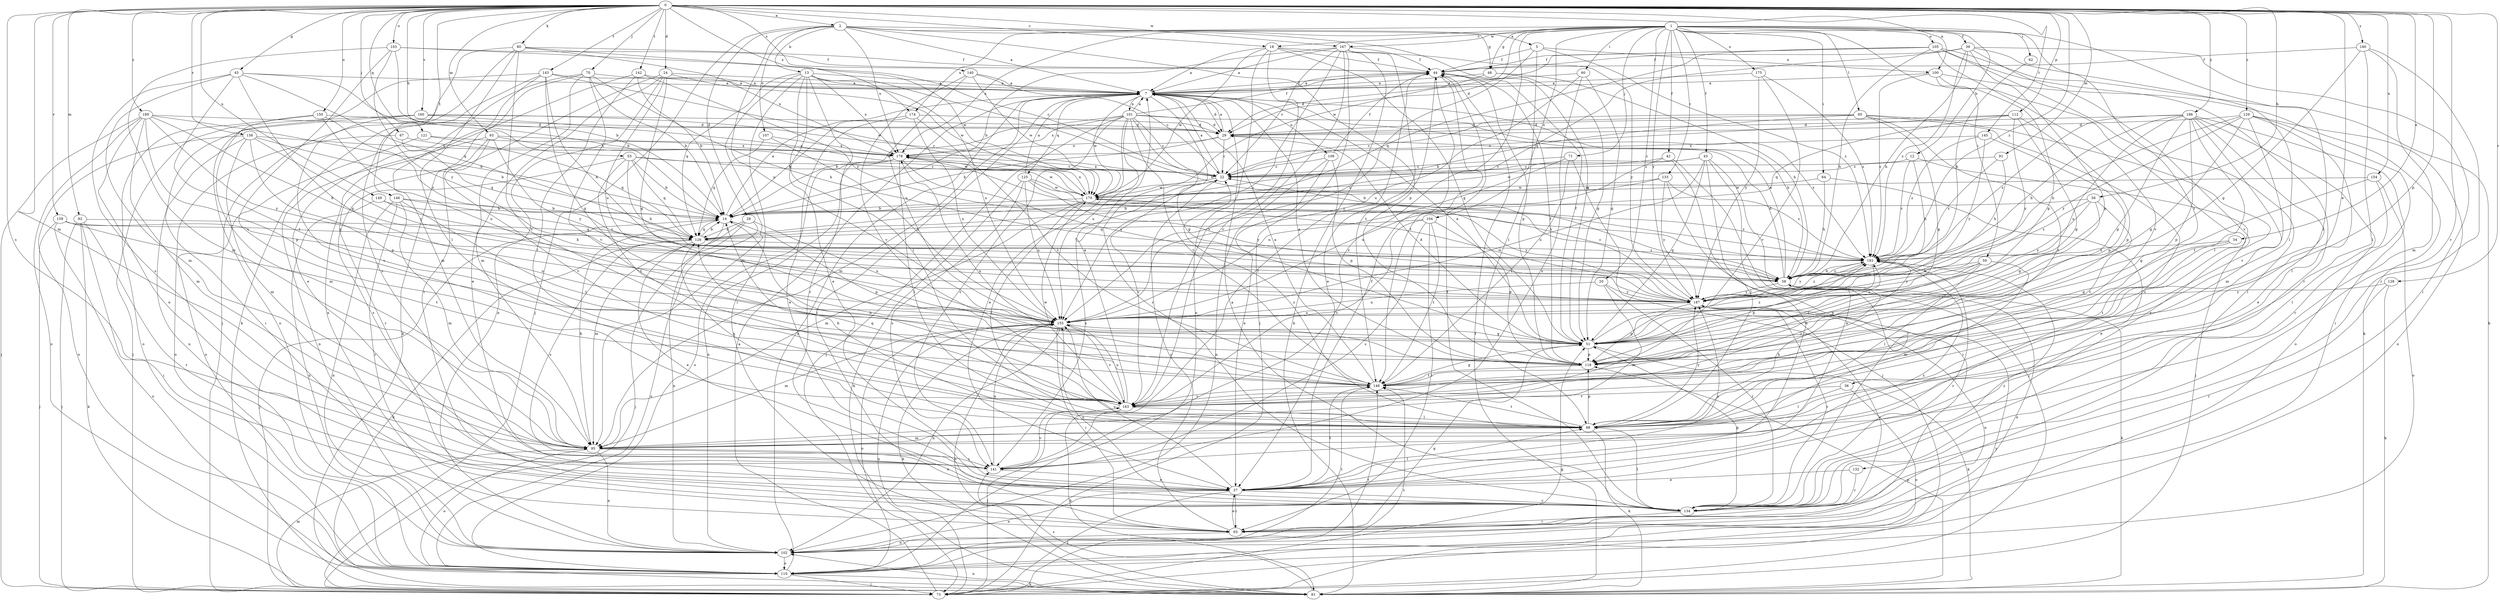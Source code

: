 strict digraph  {
0;
1;
2;
5;
7;
12;
13;
14;
18;
20;
22;
24;
28;
29;
34;
36;
37;
39;
42;
43;
44;
45;
48;
51;
53;
56;
58;
59;
60;
62;
64;
65;
67;
70;
71;
73;
80;
81;
85;
88;
91;
92;
93;
95;
100;
101;
102;
103;
104;
105;
107;
109;
110;
112;
118;
121;
125;
126;
128;
129;
132;
133;
134;
140;
141;
142;
143;
145;
146;
148;
149;
150;
154;
155;
158;
159;
160;
163;
167;
170;
174;
175;
178;
180;
186;
187;
189;
193;
0 -> 2  [label=a];
0 -> 18  [label=c];
0 -> 24  [label=d];
0 -> 34  [label=e];
0 -> 36  [label=e];
0 -> 45  [label=g];
0 -> 53  [label=h];
0 -> 56  [label=h];
0 -> 67  [label=j];
0 -> 70  [label=j];
0 -> 80  [label=k];
0 -> 91  [label=m];
0 -> 92  [label=m];
0 -> 93  [label=m];
0 -> 95  [label=m];
0 -> 100  [label=n];
0 -> 103  [label=o];
0 -> 112  [label=p];
0 -> 118  [label=p];
0 -> 121  [label=q];
0 -> 128  [label=r];
0 -> 129  [label=r];
0 -> 132  [label=r];
0 -> 140  [label=s];
0 -> 141  [label=s];
0 -> 142  [label=t];
0 -> 143  [label=t];
0 -> 145  [label=t];
0 -> 146  [label=t];
0 -> 149  [label=u];
0 -> 150  [label=u];
0 -> 154  [label=u];
0 -> 158  [label=v];
0 -> 159  [label=v];
0 -> 160  [label=v];
0 -> 167  [label=w];
0 -> 174  [label=x];
0 -> 180  [label=y];
0 -> 186  [label=y];
0 -> 189  [label=z];
0 -> 193  [label=z];
1 -> 12  [label=b];
1 -> 18  [label=c];
1 -> 20  [label=c];
1 -> 39  [label=f];
1 -> 42  [label=f];
1 -> 43  [label=f];
1 -> 48  [label=g];
1 -> 59  [label=i];
1 -> 60  [label=i];
1 -> 62  [label=i];
1 -> 64  [label=i];
1 -> 71  [label=j];
1 -> 85  [label=l];
1 -> 88  [label=l];
1 -> 104  [label=o];
1 -> 105  [label=o];
1 -> 133  [label=r];
1 -> 141  [label=s];
1 -> 148  [label=t];
1 -> 167  [label=w];
1 -> 170  [label=w];
1 -> 174  [label=x];
1 -> 175  [label=x];
1 -> 178  [label=x];
1 -> 187  [label=y];
2 -> 5  [label=a];
2 -> 7  [label=a];
2 -> 13  [label=b];
2 -> 28  [label=d];
2 -> 48  [label=g];
2 -> 51  [label=g];
2 -> 73  [label=j];
2 -> 107  [label=o];
2 -> 118  [label=p];
2 -> 155  [label=u];
2 -> 178  [label=x];
5 -> 44  [label=f];
5 -> 88  [label=l];
5 -> 100  [label=n];
5 -> 155  [label=u];
5 -> 193  [label=z];
7 -> 29  [label=d];
7 -> 44  [label=f];
7 -> 58  [label=h];
7 -> 65  [label=i];
7 -> 95  [label=m];
7 -> 101  [label=n];
7 -> 109  [label=o];
7 -> 125  [label=q];
7 -> 134  [label=r];
7 -> 170  [label=w];
12 -> 22  [label=c];
12 -> 58  [label=h];
12 -> 73  [label=j];
12 -> 193  [label=z];
13 -> 7  [label=a];
13 -> 37  [label=e];
13 -> 58  [label=h];
13 -> 65  [label=i];
13 -> 88  [label=l];
13 -> 95  [label=m];
13 -> 126  [label=q];
13 -> 134  [label=r];
13 -> 155  [label=u];
13 -> 178  [label=x];
14 -> 7  [label=a];
14 -> 73  [label=j];
14 -> 102  [label=n];
14 -> 118  [label=p];
14 -> 126  [label=q];
18 -> 7  [label=a];
18 -> 44  [label=f];
18 -> 51  [label=g];
18 -> 110  [label=o];
18 -> 163  [label=v];
18 -> 170  [label=w];
18 -> 187  [label=y];
20 -> 95  [label=m];
20 -> 134  [label=r];
20 -> 155  [label=u];
20 -> 187  [label=y];
22 -> 7  [label=a];
22 -> 141  [label=s];
22 -> 163  [label=v];
22 -> 170  [label=w];
22 -> 178  [label=x];
24 -> 7  [label=a];
24 -> 37  [label=e];
24 -> 51  [label=g];
24 -> 81  [label=k];
24 -> 102  [label=n];
24 -> 155  [label=u];
24 -> 170  [label=w];
28 -> 73  [label=j];
28 -> 95  [label=m];
28 -> 110  [label=o];
28 -> 126  [label=q];
28 -> 155  [label=u];
29 -> 7  [label=a];
29 -> 14  [label=b];
29 -> 22  [label=c];
29 -> 178  [label=x];
34 -> 51  [label=g];
34 -> 148  [label=t];
34 -> 193  [label=z];
36 -> 88  [label=l];
36 -> 110  [label=o];
36 -> 163  [label=v];
37 -> 44  [label=f];
37 -> 65  [label=i];
37 -> 73  [label=j];
37 -> 88  [label=l];
37 -> 102  [label=n];
37 -> 134  [label=r];
37 -> 148  [label=t];
37 -> 155  [label=u];
37 -> 187  [label=y];
37 -> 193  [label=z];
39 -> 44  [label=f];
39 -> 58  [label=h];
39 -> 65  [label=i];
39 -> 88  [label=l];
39 -> 118  [label=p];
39 -> 126  [label=q];
39 -> 163  [label=v];
39 -> 193  [label=z];
42 -> 22  [label=c];
42 -> 37  [label=e];
42 -> 134  [label=r];
42 -> 155  [label=u];
43 -> 22  [label=c];
43 -> 37  [label=e];
43 -> 51  [label=g];
43 -> 73  [label=j];
43 -> 88  [label=l];
43 -> 155  [label=u];
43 -> 170  [label=w];
44 -> 7  [label=a];
44 -> 37  [label=e];
44 -> 118  [label=p];
44 -> 148  [label=t];
45 -> 7  [label=a];
45 -> 14  [label=b];
45 -> 51  [label=g];
45 -> 95  [label=m];
45 -> 126  [label=q];
45 -> 141  [label=s];
45 -> 148  [label=t];
48 -> 7  [label=a];
48 -> 29  [label=d];
48 -> 51  [label=g];
48 -> 58  [label=h];
51 -> 7  [label=a];
51 -> 29  [label=d];
51 -> 44  [label=f];
51 -> 81  [label=k];
51 -> 118  [label=p];
51 -> 193  [label=z];
53 -> 14  [label=b];
53 -> 22  [label=c];
53 -> 58  [label=h];
53 -> 126  [label=q];
53 -> 141  [label=s];
53 -> 148  [label=t];
53 -> 170  [label=w];
56 -> 14  [label=b];
56 -> 51  [label=g];
56 -> 148  [label=t];
56 -> 187  [label=y];
56 -> 193  [label=z];
58 -> 7  [label=a];
58 -> 29  [label=d];
58 -> 81  [label=k];
58 -> 102  [label=n];
58 -> 187  [label=y];
58 -> 193  [label=z];
59 -> 58  [label=h];
59 -> 88  [label=l];
59 -> 95  [label=m];
59 -> 118  [label=p];
59 -> 155  [label=u];
59 -> 187  [label=y];
60 -> 7  [label=a];
60 -> 51  [label=g];
60 -> 141  [label=s];
60 -> 155  [label=u];
62 -> 58  [label=h];
64 -> 37  [label=e];
64 -> 58  [label=h];
64 -> 170  [label=w];
65 -> 22  [label=c];
65 -> 37  [label=e];
65 -> 102  [label=n];
67 -> 110  [label=o];
67 -> 126  [label=q];
67 -> 178  [label=x];
70 -> 7  [label=a];
70 -> 14  [label=b];
70 -> 37  [label=e];
70 -> 58  [label=h];
70 -> 95  [label=m];
70 -> 134  [label=r];
70 -> 163  [label=v];
71 -> 22  [label=c];
71 -> 73  [label=j];
71 -> 148  [label=t];
71 -> 155  [label=u];
73 -> 7  [label=a];
73 -> 51  [label=g];
73 -> 95  [label=m];
73 -> 148  [label=t];
73 -> 155  [label=u];
73 -> 187  [label=y];
80 -> 44  [label=f];
80 -> 73  [label=j];
80 -> 81  [label=k];
80 -> 88  [label=l];
80 -> 163  [label=v];
80 -> 170  [label=w];
80 -> 178  [label=x];
81 -> 44  [label=f];
81 -> 102  [label=n];
81 -> 118  [label=p];
81 -> 141  [label=s];
81 -> 155  [label=u];
85 -> 14  [label=b];
85 -> 22  [label=c];
85 -> 29  [label=d];
85 -> 51  [label=g];
85 -> 134  [label=r];
85 -> 141  [label=s];
85 -> 148  [label=t];
88 -> 14  [label=b];
88 -> 22  [label=c];
88 -> 58  [label=h];
88 -> 81  [label=k];
88 -> 95  [label=m];
88 -> 118  [label=p];
88 -> 126  [label=q];
88 -> 148  [label=t];
88 -> 187  [label=y];
91 -> 22  [label=c];
91 -> 58  [label=h];
91 -> 193  [label=z];
92 -> 65  [label=i];
92 -> 73  [label=j];
92 -> 81  [label=k];
92 -> 126  [label=q];
92 -> 134  [label=r];
93 -> 102  [label=n];
93 -> 134  [label=r];
93 -> 163  [label=v];
93 -> 170  [label=w];
93 -> 178  [label=x];
93 -> 187  [label=y];
95 -> 14  [label=b];
95 -> 37  [label=e];
95 -> 102  [label=n];
95 -> 110  [label=o];
95 -> 141  [label=s];
100 -> 7  [label=a];
100 -> 51  [label=g];
100 -> 81  [label=k];
100 -> 88  [label=l];
100 -> 193  [label=z];
101 -> 7  [label=a];
101 -> 14  [label=b];
101 -> 22  [label=c];
101 -> 29  [label=d];
101 -> 37  [label=e];
101 -> 44  [label=f];
101 -> 51  [label=g];
101 -> 73  [label=j];
101 -> 141  [label=s];
101 -> 148  [label=t];
101 -> 155  [label=u];
101 -> 178  [label=x];
101 -> 193  [label=z];
102 -> 51  [label=g];
102 -> 110  [label=o];
102 -> 148  [label=t];
103 -> 14  [label=b];
103 -> 22  [label=c];
103 -> 44  [label=f];
103 -> 95  [label=m];
103 -> 163  [label=v];
103 -> 187  [label=y];
104 -> 65  [label=i];
104 -> 118  [label=p];
104 -> 126  [label=q];
104 -> 141  [label=s];
104 -> 148  [label=t];
104 -> 163  [label=v];
105 -> 29  [label=d];
105 -> 44  [label=f];
105 -> 58  [label=h];
105 -> 65  [label=i];
105 -> 81  [label=k];
105 -> 126  [label=q];
105 -> 134  [label=r];
105 -> 163  [label=v];
107 -> 126  [label=q];
107 -> 155  [label=u];
107 -> 178  [label=x];
109 -> 22  [label=c];
109 -> 37  [label=e];
109 -> 44  [label=f];
109 -> 102  [label=n];
109 -> 118  [label=p];
110 -> 7  [label=a];
110 -> 73  [label=j];
110 -> 81  [label=k];
110 -> 148  [label=t];
112 -> 22  [label=c];
112 -> 29  [label=d];
112 -> 51  [label=g];
112 -> 118  [label=p];
112 -> 126  [label=q];
112 -> 187  [label=y];
118 -> 7  [label=a];
118 -> 44  [label=f];
118 -> 148  [label=t];
118 -> 193  [label=z];
121 -> 110  [label=o];
121 -> 126  [label=q];
121 -> 178  [label=x];
125 -> 7  [label=a];
125 -> 58  [label=h];
125 -> 81  [label=k];
125 -> 141  [label=s];
125 -> 155  [label=u];
125 -> 170  [label=w];
125 -> 187  [label=y];
126 -> 14  [label=b];
126 -> 37  [label=e];
126 -> 81  [label=k];
126 -> 141  [label=s];
126 -> 193  [label=z];
128 -> 81  [label=k];
128 -> 134  [label=r];
128 -> 187  [label=y];
129 -> 29  [label=d];
129 -> 51  [label=g];
129 -> 58  [label=h];
129 -> 88  [label=l];
129 -> 110  [label=o];
129 -> 134  [label=r];
129 -> 163  [label=v];
129 -> 187  [label=y];
132 -> 37  [label=e];
132 -> 134  [label=r];
133 -> 14  [label=b];
133 -> 65  [label=i];
133 -> 170  [label=w];
133 -> 187  [label=y];
133 -> 193  [label=z];
134 -> 7  [label=a];
134 -> 44  [label=f];
134 -> 51  [label=g];
134 -> 65  [label=i];
134 -> 88  [label=l];
134 -> 155  [label=u];
134 -> 193  [label=z];
140 -> 7  [label=a];
140 -> 22  [label=c];
140 -> 155  [label=u];
140 -> 163  [label=v];
140 -> 170  [label=w];
141 -> 37  [label=e];
141 -> 44  [label=f];
141 -> 155  [label=u];
141 -> 163  [label=v];
142 -> 7  [label=a];
142 -> 14  [label=b];
142 -> 88  [label=l];
142 -> 102  [label=n];
142 -> 193  [label=z];
143 -> 7  [label=a];
143 -> 51  [label=g];
143 -> 58  [label=h];
143 -> 95  [label=m];
143 -> 110  [label=o];
143 -> 141  [label=s];
143 -> 170  [label=w];
145 -> 118  [label=p];
145 -> 178  [label=x];
145 -> 187  [label=y];
145 -> 193  [label=z];
146 -> 14  [label=b];
146 -> 95  [label=m];
146 -> 102  [label=n];
146 -> 134  [label=r];
146 -> 148  [label=t];
146 -> 193  [label=z];
148 -> 7  [label=a];
148 -> 51  [label=g];
148 -> 163  [label=v];
148 -> 178  [label=x];
149 -> 14  [label=b];
149 -> 58  [label=h];
149 -> 102  [label=n];
150 -> 29  [label=d];
150 -> 95  [label=m];
150 -> 110  [label=o];
150 -> 155  [label=u];
150 -> 193  [label=z];
154 -> 51  [label=g];
154 -> 88  [label=l];
154 -> 110  [label=o];
154 -> 170  [label=w];
155 -> 51  [label=g];
155 -> 65  [label=i];
155 -> 81  [label=k];
155 -> 95  [label=m];
155 -> 102  [label=n];
155 -> 110  [label=o];
155 -> 163  [label=v];
158 -> 14  [label=b];
158 -> 95  [label=m];
158 -> 102  [label=n];
158 -> 110  [label=o];
158 -> 118  [label=p];
158 -> 178  [label=x];
158 -> 187  [label=y];
159 -> 73  [label=j];
159 -> 110  [label=o];
159 -> 126  [label=q];
159 -> 148  [label=t];
159 -> 155  [label=u];
160 -> 22  [label=c];
160 -> 29  [label=d];
160 -> 65  [label=i];
160 -> 73  [label=j];
160 -> 163  [label=v];
160 -> 170  [label=w];
163 -> 7  [label=a];
163 -> 14  [label=b];
163 -> 73  [label=j];
163 -> 81  [label=k];
163 -> 88  [label=l];
163 -> 126  [label=q];
163 -> 155  [label=u];
163 -> 170  [label=w];
163 -> 193  [label=z];
167 -> 7  [label=a];
167 -> 14  [label=b];
167 -> 22  [label=c];
167 -> 44  [label=f];
167 -> 73  [label=j];
167 -> 81  [label=k];
167 -> 148  [label=t];
167 -> 155  [label=u];
167 -> 163  [label=v];
170 -> 14  [label=b];
170 -> 88  [label=l];
170 -> 95  [label=m];
170 -> 178  [label=x];
170 -> 187  [label=y];
170 -> 193  [label=z];
174 -> 14  [label=b];
174 -> 29  [label=d];
174 -> 37  [label=e];
174 -> 148  [label=t];
174 -> 155  [label=u];
175 -> 7  [label=a];
175 -> 163  [label=v];
175 -> 187  [label=y];
175 -> 193  [label=z];
178 -> 22  [label=c];
178 -> 88  [label=l];
178 -> 102  [label=n];
178 -> 110  [label=o];
178 -> 187  [label=y];
178 -> 193  [label=z];
180 -> 44  [label=f];
180 -> 51  [label=g];
180 -> 88  [label=l];
180 -> 95  [label=m];
180 -> 134  [label=r];
186 -> 29  [label=d];
186 -> 37  [label=e];
186 -> 51  [label=g];
186 -> 58  [label=h];
186 -> 65  [label=i];
186 -> 95  [label=m];
186 -> 110  [label=o];
186 -> 118  [label=p];
186 -> 148  [label=t];
186 -> 155  [label=u];
186 -> 193  [label=z];
187 -> 22  [label=c];
187 -> 65  [label=i];
187 -> 102  [label=n];
187 -> 118  [label=p];
187 -> 134  [label=r];
187 -> 155  [label=u];
187 -> 170  [label=w];
187 -> 193  [label=z];
189 -> 14  [label=b];
189 -> 29  [label=d];
189 -> 37  [label=e];
189 -> 58  [label=h];
189 -> 73  [label=j];
189 -> 95  [label=m];
189 -> 110  [label=o];
189 -> 118  [label=p];
189 -> 187  [label=y];
193 -> 58  [label=h];
193 -> 118  [label=p];
193 -> 134  [label=r];
193 -> 187  [label=y];
}
